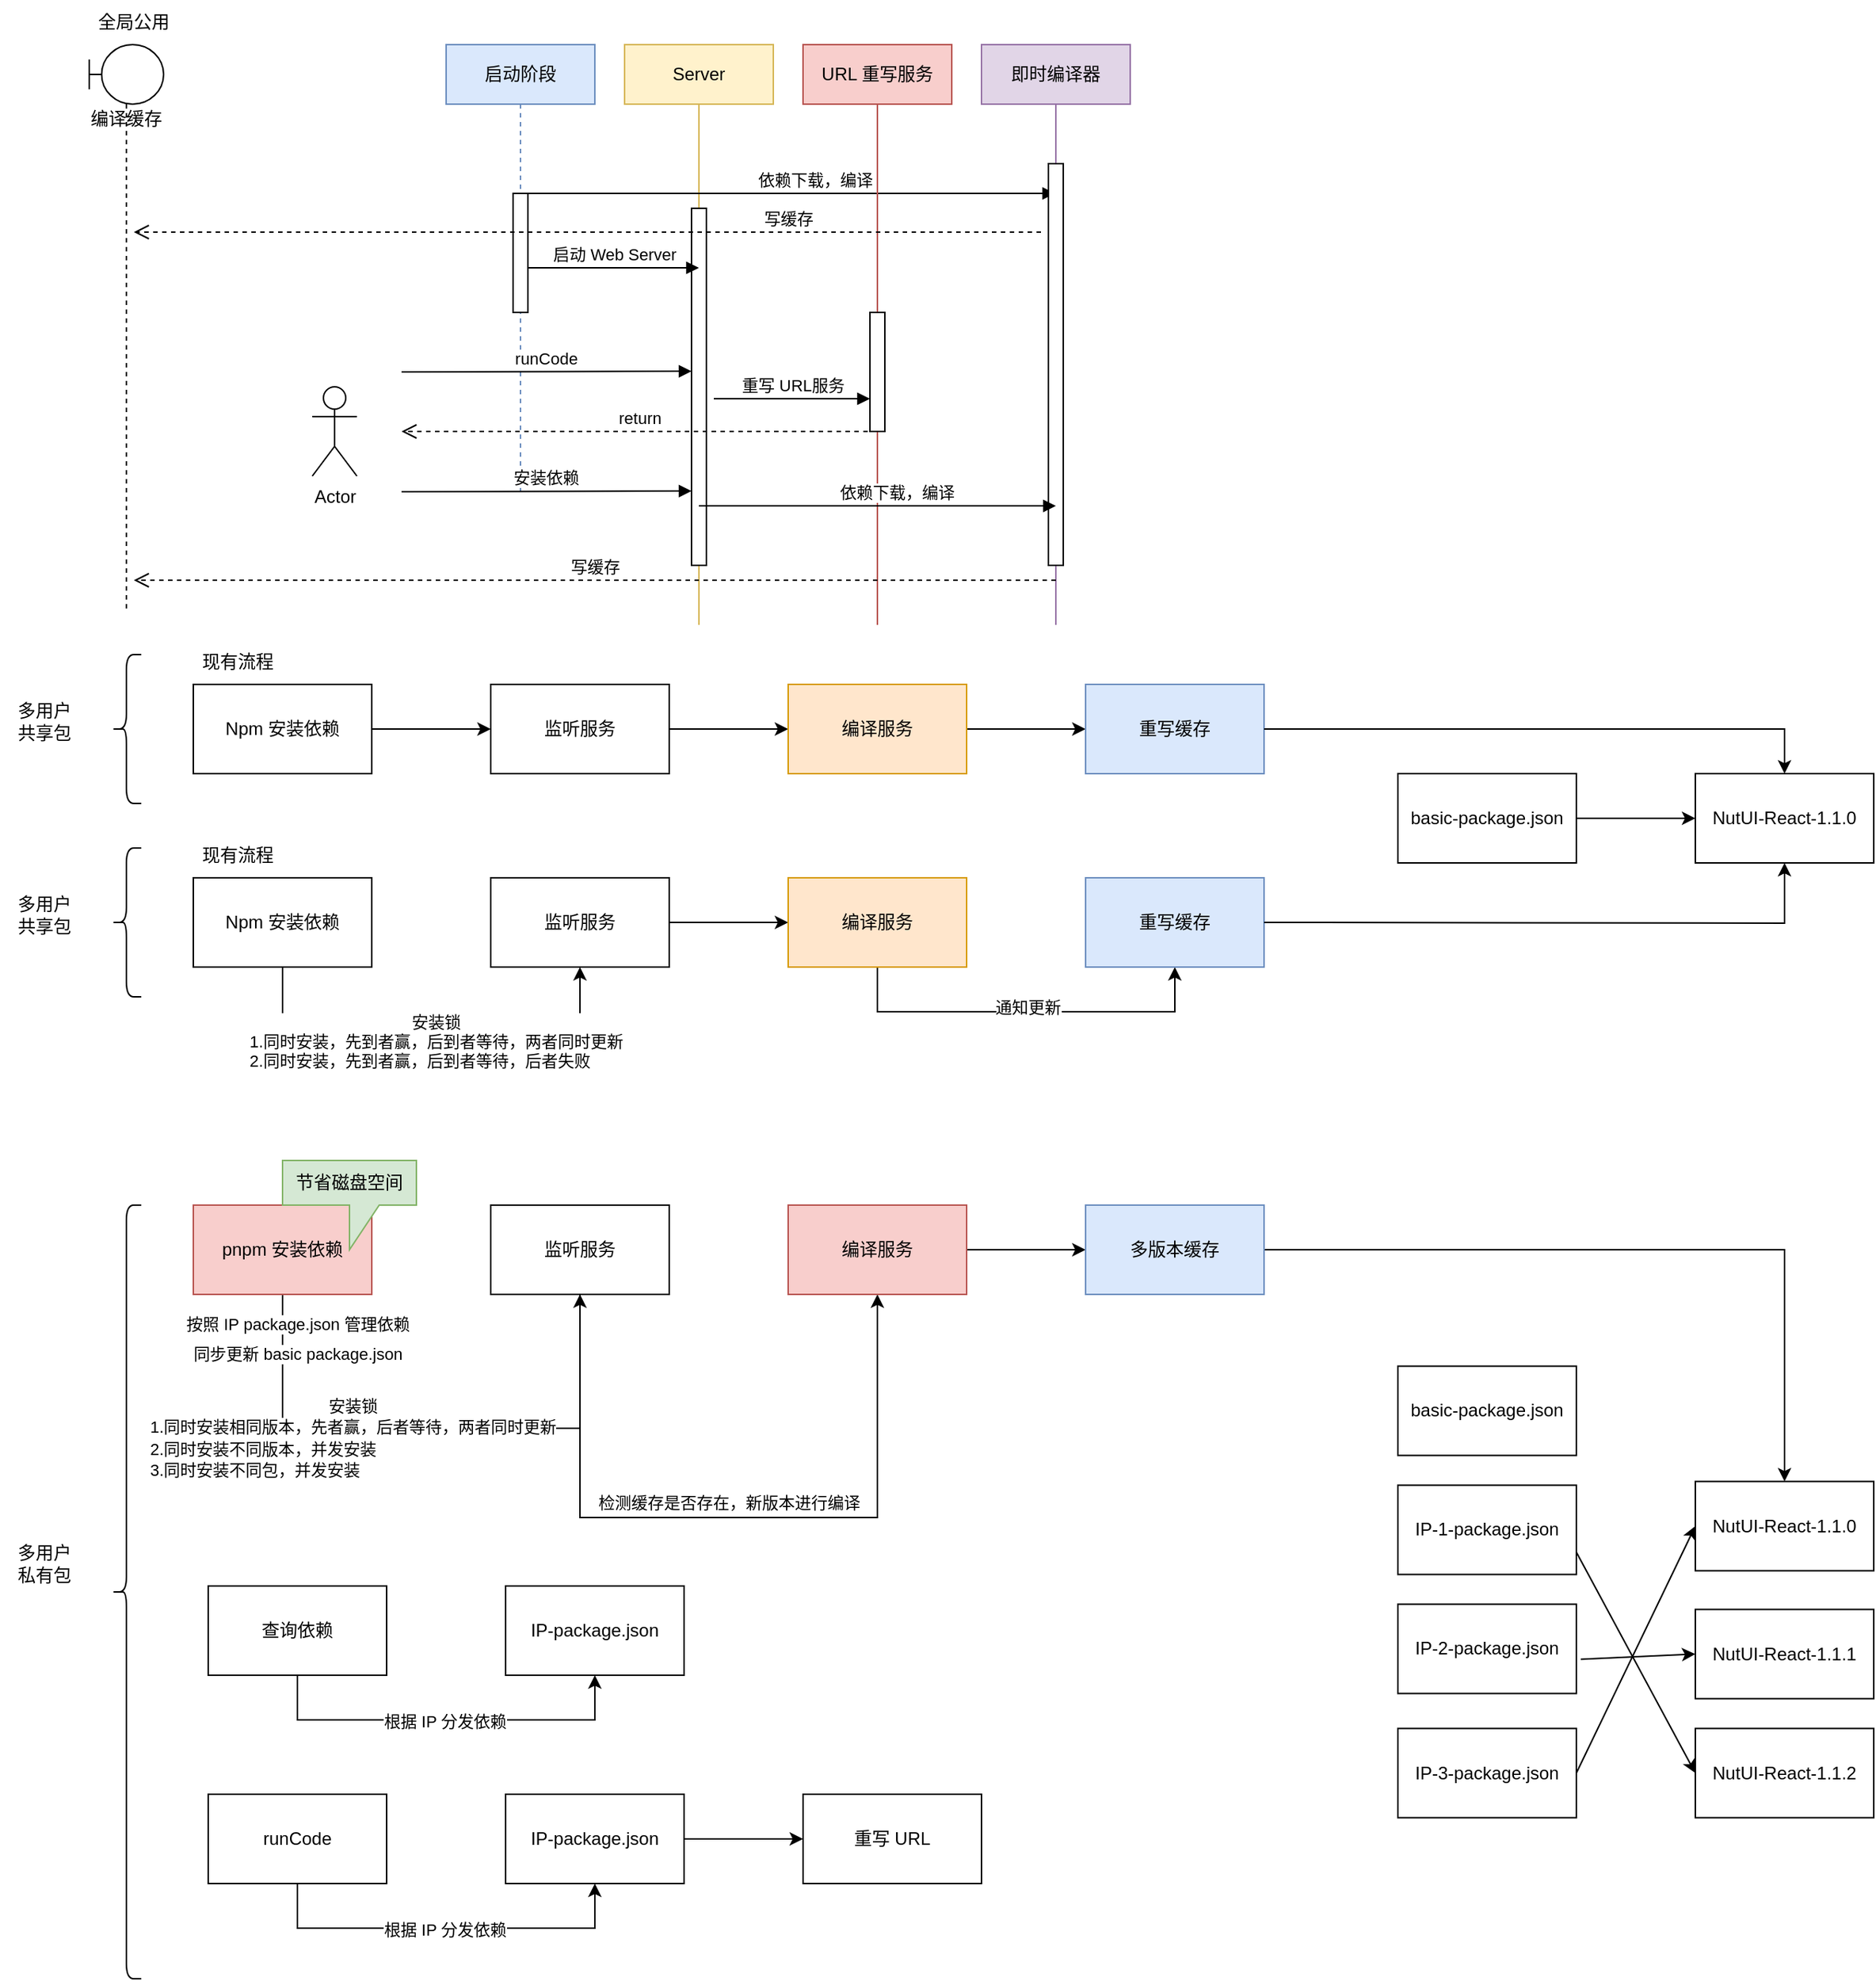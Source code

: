 <mxfile version="17.2.4" type="device"><diagram id="K4vL1ugCjUGACKD1iJtz" name="第 1 页"><mxGraphModel dx="1234" dy="876" grid="1" gridSize="10" guides="1" tooltips="1" connect="1" arrows="1" fold="1" page="1" pageScale="1" pageWidth="827" pageHeight="1169" math="0" shadow="0"><root><mxCell id="0"/><mxCell id="1" parent="0"/><mxCell id="VrzQmj3bja6lAQDx-z7w-9" value="启动阶段" style="shape=umlLifeline;perimeter=lifelinePerimeter;whiteSpace=wrap;html=1;container=1;collapsible=0;recursiveResize=0;outlineConnect=0;fillColor=#dae8fc;strokeColor=#6c8ebf;" vertex="1" parent="1"><mxGeometry x="310" y="560" width="100" height="300" as="geometry"/></mxCell><mxCell id="VrzQmj3bja6lAQDx-z7w-14" value="" style="html=1;points=[];perimeter=orthogonalPerimeter;" vertex="1" parent="VrzQmj3bja6lAQDx-z7w-9"><mxGeometry x="45" y="100" width="10" height="80" as="geometry"/></mxCell><mxCell id="VrzQmj3bja6lAQDx-z7w-35" value="runCode" style="html=1;verticalAlign=bottom;endArrow=block;rounded=0;" edge="1" parent="VrzQmj3bja6lAQDx-z7w-9"><mxGeometry width="80" relative="1" as="geometry"><mxPoint x="-30" y="220" as="sourcePoint"/><mxPoint x="165" y="219.5" as="targetPoint"/></mxGeometry></mxCell><mxCell id="VrzQmj3bja6lAQDx-z7w-10" value="Server" style="shape=umlLifeline;perimeter=lifelinePerimeter;whiteSpace=wrap;html=1;container=1;collapsible=0;recursiveResize=0;outlineConnect=0;lifelineDashed=0;fillColor=#fff2cc;strokeColor=#d6b656;" vertex="1" parent="1"><mxGeometry x="430" y="560" width="100" height="390" as="geometry"/></mxCell><mxCell id="VrzQmj3bja6lAQDx-z7w-16" value="" style="html=1;points=[];perimeter=orthogonalPerimeter;" vertex="1" parent="VrzQmj3bja6lAQDx-z7w-10"><mxGeometry x="45" y="110" width="10" height="240" as="geometry"/></mxCell><mxCell id="VrzQmj3bja6lAQDx-z7w-20" value="重写 URL服务" style="html=1;verticalAlign=bottom;endArrow=block;rounded=0;" edge="1" parent="VrzQmj3bja6lAQDx-z7w-10"><mxGeometry width="80" relative="1" as="geometry"><mxPoint x="60" y="238" as="sourcePoint"/><mxPoint x="165" y="238" as="targetPoint"/></mxGeometry></mxCell><mxCell id="VrzQmj3bja6lAQDx-z7w-40" value="依赖下载，编译" style="html=1;verticalAlign=bottom;endArrow=block;rounded=0;" edge="1" parent="VrzQmj3bja6lAQDx-z7w-10" target="VrzQmj3bja6lAQDx-z7w-12"><mxGeometry x="0.103" width="80" relative="1" as="geometry"><mxPoint x="-70.25" y="100" as="sourcePoint"/><mxPoint x="170.25" y="100" as="targetPoint"/><mxPoint as="offset"/></mxGeometry></mxCell><mxCell id="VrzQmj3bja6lAQDx-z7w-41" value="启动 Web Server" style="html=1;verticalAlign=bottom;endArrow=block;rounded=0;" edge="1" parent="VrzQmj3bja6lAQDx-z7w-10"><mxGeometry width="80" relative="1" as="geometry"><mxPoint x="-65" y="150" as="sourcePoint"/><mxPoint x="50" y="150" as="targetPoint"/></mxGeometry></mxCell><mxCell id="VrzQmj3bja6lAQDx-z7w-11" value="URL 重写服务" style="shape=umlLifeline;perimeter=lifelinePerimeter;whiteSpace=wrap;html=1;container=1;collapsible=0;recursiveResize=0;outlineConnect=0;lifelineDashed=0;fillColor=#f8cecc;strokeColor=#b85450;" vertex="1" parent="1"><mxGeometry x="550" y="560" width="100" height="390" as="geometry"/></mxCell><mxCell id="VrzQmj3bja6lAQDx-z7w-19" value="" style="html=1;points=[];perimeter=orthogonalPerimeter;" vertex="1" parent="VrzQmj3bja6lAQDx-z7w-11"><mxGeometry x="45" y="180" width="10" height="80" as="geometry"/></mxCell><mxCell id="VrzQmj3bja6lAQDx-z7w-12" value="即时编译器" style="shape=umlLifeline;perimeter=lifelinePerimeter;whiteSpace=wrap;html=1;container=1;collapsible=0;recursiveResize=0;outlineConnect=0;lifelineDashed=0;fillColor=#e1d5e7;strokeColor=#9673a6;" vertex="1" parent="1"><mxGeometry x="670" y="560" width="100" height="390" as="geometry"/></mxCell><mxCell id="VrzQmj3bja6lAQDx-z7w-21" value="" style="html=1;points=[];perimeter=orthogonalPerimeter;" vertex="1" parent="VrzQmj3bja6lAQDx-z7w-12"><mxGeometry x="45" y="80" width="10" height="270" as="geometry"/></mxCell><mxCell id="VrzQmj3bja6lAQDx-z7w-27" value="写缓存" style="html=1;verticalAlign=bottom;endArrow=open;dashed=1;endSize=8;rounded=0;" edge="1" parent="VrzQmj3bja6lAQDx-z7w-12"><mxGeometry relative="1" as="geometry"><mxPoint x="-570" y="360" as="targetPoint"/><mxPoint x="50" y="360" as="sourcePoint"/></mxGeometry></mxCell><mxCell id="VrzQmj3bja6lAQDx-z7w-24" value="return" style="html=1;verticalAlign=bottom;endArrow=open;dashed=1;endSize=8;rounded=0;" edge="1" source="VrzQmj3bja6lAQDx-z7w-11" parent="1"><mxGeometry relative="1" as="geometry"><mxPoint x="280" y="820" as="targetPoint"/><mxPoint x="475" y="820" as="sourcePoint"/></mxGeometry></mxCell><mxCell id="VrzQmj3bja6lAQDx-z7w-28" value="编译缓存" style="shape=umlLifeline;participant=umlBoundary;perimeter=lifelinePerimeter;whiteSpace=wrap;html=1;container=1;collapsible=0;recursiveResize=0;verticalAlign=top;spacingTop=36;outlineConnect=0;" vertex="1" parent="1"><mxGeometry x="70" y="560" width="50" height="380" as="geometry"/></mxCell><mxCell id="VrzQmj3bja6lAQDx-z7w-30" value="Actor" style="shape=umlActor;verticalLabelPosition=bottom;verticalAlign=top;html=1;" vertex="1" parent="1"><mxGeometry x="220" y="790" width="30" height="60" as="geometry"/></mxCell><mxCell id="VrzQmj3bja6lAQDx-z7w-32" value="写缓存" style="html=1;verticalAlign=bottom;endArrow=open;dashed=1;endSize=8;rounded=0;" edge="1" parent="1"><mxGeometry x="-0.443" relative="1" as="geometry"><mxPoint x="710" y="686" as="sourcePoint"/><mxPoint x="100" y="686" as="targetPoint"/><Array as="points"><mxPoint x="540" y="686"/></Array><mxPoint as="offset"/></mxGeometry></mxCell><mxCell id="VrzQmj3bja6lAQDx-z7w-36" value="安装依赖" style="html=1;verticalAlign=bottom;endArrow=block;rounded=0;" edge="1" parent="1"><mxGeometry width="80" relative="1" as="geometry"><mxPoint x="280" y="860.5" as="sourcePoint"/><mxPoint x="475" y="860" as="targetPoint"/></mxGeometry></mxCell><mxCell id="VrzQmj3bja6lAQDx-z7w-37" value="依赖下载，编译" style="html=1;verticalAlign=bottom;endArrow=block;rounded=0;entryX=0.5;entryY=0.852;entryDx=0;entryDy=0;entryPerimeter=0;" edge="1" parent="1" source="VrzQmj3bja6lAQDx-z7w-10" target="VrzQmj3bja6lAQDx-z7w-21"><mxGeometry x="0.103" width="80" relative="1" as="geometry"><mxPoint x="502.5" y="870.5" as="sourcePoint"/><mxPoint x="697.5" y="870" as="targetPoint"/><mxPoint as="offset"/></mxGeometry></mxCell><mxCell id="VrzQmj3bja6lAQDx-z7w-38" value="全局公用" style="text;html=1;strokeColor=none;fillColor=none;align=center;verticalAlign=middle;whiteSpace=wrap;rounded=0;" vertex="1" parent="1"><mxGeometry x="70" y="530" width="60" height="30" as="geometry"/></mxCell><mxCell id="VrzQmj3bja6lAQDx-z7w-45" value="" style="edgeStyle=orthogonalEdgeStyle;rounded=0;orthogonalLoop=1;jettySize=auto;html=1;" edge="1" parent="1" source="VrzQmj3bja6lAQDx-z7w-42" target="VrzQmj3bja6lAQDx-z7w-44"><mxGeometry relative="1" as="geometry"><Array as="points"><mxPoint x="200" y="1240"/><mxPoint x="400" y="1240"/></Array></mxGeometry></mxCell><mxCell id="VrzQmj3bja6lAQDx-z7w-89" value="&lt;div&gt;安装锁&lt;/div&gt;1.同时安装，先到者赢，后到者等待，两者同时更新&lt;br&gt;&lt;div style=&quot;text-align: left&quot;&gt;2.同时安装，先到者赢，后到者等待，后者失败&lt;/div&gt;" style="edgeLabel;html=1;align=center;verticalAlign=middle;resizable=0;points=[];" vertex="1" connectable="0" parent="VrzQmj3bja6lAQDx-z7w-45"><mxGeometry x="0.015" y="1" relative="1" as="geometry"><mxPoint y="-9" as="offset"/></mxGeometry></mxCell><mxCell id="VrzQmj3bja6lAQDx-z7w-42" value="Npm 安装依赖" style="rounded=0;whiteSpace=wrap;html=1;" vertex="1" parent="1"><mxGeometry x="140" y="1120" width="120" height="60" as="geometry"/></mxCell><mxCell id="VrzQmj3bja6lAQDx-z7w-47" value="" style="edgeStyle=orthogonalEdgeStyle;rounded=0;orthogonalLoop=1;jettySize=auto;html=1;" edge="1" parent="1" source="VrzQmj3bja6lAQDx-z7w-44" target="VrzQmj3bja6lAQDx-z7w-46"><mxGeometry relative="1" as="geometry"/></mxCell><mxCell id="VrzQmj3bja6lAQDx-z7w-44" value="监听服务" style="rounded=0;whiteSpace=wrap;html=1;" vertex="1" parent="1"><mxGeometry x="340" y="1120" width="120" height="60" as="geometry"/></mxCell><mxCell id="VrzQmj3bja6lAQDx-z7w-57" value="" style="edgeStyle=orthogonalEdgeStyle;rounded=0;orthogonalLoop=1;jettySize=auto;html=1;" edge="1" parent="1" source="VrzQmj3bja6lAQDx-z7w-46" target="VrzQmj3bja6lAQDx-z7w-56"><mxGeometry relative="1" as="geometry"><Array as="points"><mxPoint x="600" y="1210"/><mxPoint x="800" y="1210"/></Array></mxGeometry></mxCell><mxCell id="VrzQmj3bja6lAQDx-z7w-90" value="通知更新" style="edgeLabel;html=1;align=center;verticalAlign=middle;resizable=0;points=[];" vertex="1" connectable="0" parent="VrzQmj3bja6lAQDx-z7w-57"><mxGeometry x="0.008" y="3" relative="1" as="geometry"><mxPoint as="offset"/></mxGeometry></mxCell><mxCell id="VrzQmj3bja6lAQDx-z7w-46" value="编译服务" style="rounded=0;whiteSpace=wrap;html=1;fillColor=#ffe6cc;strokeColor=#d79b00;" vertex="1" parent="1"><mxGeometry x="540" y="1120" width="120" height="60" as="geometry"/></mxCell><mxCell id="VrzQmj3bja6lAQDx-z7w-49" value="" style="rounded=0;whiteSpace=wrap;html=1;" vertex="1" parent="1"><mxGeometry x="540" y="1340" width="120" height="60" as="geometry"/></mxCell><mxCell id="VrzQmj3bja6lAQDx-z7w-52" value="" style="edgeStyle=orthogonalEdgeStyle;rounded=0;orthogonalLoop=1;jettySize=auto;html=1;" edge="1" parent="1" source="VrzQmj3bja6lAQDx-z7w-50" target="VrzQmj3bja6lAQDx-z7w-51"><mxGeometry relative="1" as="geometry"><Array as="points"><mxPoint x="200" y="1490"/><mxPoint x="400" y="1490"/></Array></mxGeometry></mxCell><mxCell id="VrzQmj3bja6lAQDx-z7w-60" value="按照 IP package.json 管理依赖" style="edgeLabel;html=1;align=center;verticalAlign=middle;resizable=0;points=[];" vertex="1" connectable="0" parent="VrzQmj3bja6lAQDx-z7w-52"><mxGeometry x="-0.011" y="-1" relative="1" as="geometry"><mxPoint x="-88" y="-71" as="offset"/></mxGeometry></mxCell><mxCell id="VrzQmj3bja6lAQDx-z7w-50" value="pnpm 安装依赖" style="rounded=0;whiteSpace=wrap;html=1;fillColor=#f8cecc;strokeColor=#b85450;" vertex="1" parent="1"><mxGeometry x="140" y="1340" width="120" height="60" as="geometry"/></mxCell><mxCell id="VrzQmj3bja6lAQDx-z7w-54" value="" style="edgeStyle=orthogonalEdgeStyle;rounded=0;orthogonalLoop=1;jettySize=auto;html=1;" edge="1" parent="1" source="VrzQmj3bja6lAQDx-z7w-51" target="VrzQmj3bja6lAQDx-z7w-53"><mxGeometry relative="1" as="geometry"><Array as="points"><mxPoint x="400" y="1550"/><mxPoint x="600" y="1550"/></Array></mxGeometry></mxCell><mxCell id="VrzQmj3bja6lAQDx-z7w-61" value="检测缓存是否存在，新版本进行编译" style="edgeLabel;html=1;align=center;verticalAlign=middle;resizable=0;points=[];" vertex="1" connectable="0" parent="VrzQmj3bja6lAQDx-z7w-54"><mxGeometry x="-0.016" y="2" relative="1" as="geometry"><mxPoint x="4" y="-8" as="offset"/></mxGeometry></mxCell><mxCell id="VrzQmj3bja6lAQDx-z7w-51" value="监听服务" style="rounded=0;whiteSpace=wrap;html=1;" vertex="1" parent="1"><mxGeometry x="340" y="1340" width="120" height="60" as="geometry"/></mxCell><mxCell id="VrzQmj3bja6lAQDx-z7w-59" value="" style="edgeStyle=orthogonalEdgeStyle;rounded=0;orthogonalLoop=1;jettySize=auto;html=1;" edge="1" parent="1" source="VrzQmj3bja6lAQDx-z7w-53" target="VrzQmj3bja6lAQDx-z7w-58"><mxGeometry relative="1" as="geometry"/></mxCell><mxCell id="VrzQmj3bja6lAQDx-z7w-53" value="编译服务" style="rounded=0;whiteSpace=wrap;html=1;fillColor=#f8cecc;strokeColor=#b85450;" vertex="1" parent="1"><mxGeometry x="540" y="1340" width="120" height="60" as="geometry"/></mxCell><mxCell id="VrzQmj3bja6lAQDx-z7w-56" value="重写缓存" style="rounded=0;whiteSpace=wrap;html=1;fillColor=#dae8fc;strokeColor=#6c8ebf;" vertex="1" parent="1"><mxGeometry x="740" y="1120" width="120" height="60" as="geometry"/></mxCell><mxCell id="VrzQmj3bja6lAQDx-z7w-118" style="edgeStyle=orthogonalEdgeStyle;rounded=0;orthogonalLoop=1;jettySize=auto;html=1;exitX=1;exitY=0.5;exitDx=0;exitDy=0;entryX=0.5;entryY=0;entryDx=0;entryDy=0;" edge="1" parent="1" source="VrzQmj3bja6lAQDx-z7w-58" target="VrzQmj3bja6lAQDx-z7w-96"><mxGeometry relative="1" as="geometry"/></mxCell><mxCell id="VrzQmj3bja6lAQDx-z7w-58" value="多版本缓存" style="rounded=0;whiteSpace=wrap;html=1;fillColor=#dae8fc;strokeColor=#6c8ebf;" vertex="1" parent="1"><mxGeometry x="740" y="1340" width="120" height="60" as="geometry"/></mxCell><mxCell id="VrzQmj3bja6lAQDx-z7w-64" value="" style="edgeStyle=orthogonalEdgeStyle;rounded=0;orthogonalLoop=1;jettySize=auto;html=1;" edge="1" parent="1" source="VrzQmj3bja6lAQDx-z7w-62" target="VrzQmj3bja6lAQDx-z7w-63"><mxGeometry relative="1" as="geometry"><Array as="points"><mxPoint x="210" y="1686"/><mxPoint x="410" y="1686"/></Array></mxGeometry></mxCell><mxCell id="VrzQmj3bja6lAQDx-z7w-65" value="根据 IP 分发依赖" style="edgeLabel;html=1;align=center;verticalAlign=middle;resizable=0;points=[];" vertex="1" connectable="0" parent="VrzQmj3bja6lAQDx-z7w-64"><mxGeometry x="-0.008" y="-1" relative="1" as="geometry"><mxPoint as="offset"/></mxGeometry></mxCell><mxCell id="VrzQmj3bja6lAQDx-z7w-62" value="查询依赖" style="rounded=0;whiteSpace=wrap;html=1;fillColor=default;strokeColor=default;" vertex="1" parent="1"><mxGeometry x="150" y="1596" width="120" height="60" as="geometry"/></mxCell><mxCell id="VrzQmj3bja6lAQDx-z7w-63" value="IP-package.json" style="rounded=0;whiteSpace=wrap;html=1;fillColor=default;strokeColor=default;" vertex="1" parent="1"><mxGeometry x="350" y="1596" width="120" height="60" as="geometry"/></mxCell><mxCell id="VrzQmj3bja6lAQDx-z7w-66" value="" style="edgeStyle=orthogonalEdgeStyle;rounded=0;orthogonalLoop=1;jettySize=auto;html=1;" edge="1" parent="1" source="VrzQmj3bja6lAQDx-z7w-68" target="VrzQmj3bja6lAQDx-z7w-69"><mxGeometry relative="1" as="geometry"><Array as="points"><mxPoint x="210" y="1826"/><mxPoint x="410" y="1826"/></Array></mxGeometry></mxCell><mxCell id="VrzQmj3bja6lAQDx-z7w-67" value="根据 IP 分发依赖" style="edgeLabel;html=1;align=center;verticalAlign=middle;resizable=0;points=[];" vertex="1" connectable="0" parent="VrzQmj3bja6lAQDx-z7w-66"><mxGeometry x="-0.008" y="-1" relative="1" as="geometry"><mxPoint as="offset"/></mxGeometry></mxCell><mxCell id="VrzQmj3bja6lAQDx-z7w-68" value="runCode" style="rounded=0;whiteSpace=wrap;html=1;fillColor=default;strokeColor=default;" vertex="1" parent="1"><mxGeometry x="150" y="1736" width="120" height="60" as="geometry"/></mxCell><mxCell id="VrzQmj3bja6lAQDx-z7w-71" value="" style="edgeStyle=orthogonalEdgeStyle;rounded=0;orthogonalLoop=1;jettySize=auto;html=1;" edge="1" parent="1" source="VrzQmj3bja6lAQDx-z7w-69" target="VrzQmj3bja6lAQDx-z7w-70"><mxGeometry relative="1" as="geometry"/></mxCell><mxCell id="VrzQmj3bja6lAQDx-z7w-69" value="IP-package.json" style="rounded=0;whiteSpace=wrap;html=1;fillColor=default;strokeColor=default;" vertex="1" parent="1"><mxGeometry x="350" y="1736" width="120" height="60" as="geometry"/></mxCell><mxCell id="VrzQmj3bja6lAQDx-z7w-70" value="重写 URL" style="rounded=0;whiteSpace=wrap;html=1;fillColor=default;strokeColor=default;" vertex="1" parent="1"><mxGeometry x="550" y="1736" width="120" height="60" as="geometry"/></mxCell><mxCell id="VrzQmj3bja6lAQDx-z7w-72" value="现有流程" style="text;html=1;strokeColor=none;fillColor=none;align=center;verticalAlign=middle;whiteSpace=wrap;rounded=0;" vertex="1" parent="1"><mxGeometry x="140" y="1090" width="60" height="30" as="geometry"/></mxCell><mxCell id="VrzQmj3bja6lAQDx-z7w-74" value="节省磁盘空间" style="shape=callout;whiteSpace=wrap;html=1;perimeter=calloutPerimeter;fillColor=#d5e8d4;strokeColor=#82b366;" vertex="1" parent="1"><mxGeometry x="200" y="1310" width="90" height="60" as="geometry"/></mxCell><mxCell id="VrzQmj3bja6lAQDx-z7w-75" value="" style="shape=curlyBracket;whiteSpace=wrap;html=1;rounded=1;" vertex="1" parent="1"><mxGeometry x="85" y="1340" width="20" height="520" as="geometry"/></mxCell><mxCell id="VrzQmj3bja6lAQDx-z7w-76" value="多用户&lt;br&gt;私有包" style="text;html=1;strokeColor=none;fillColor=none;align=center;verticalAlign=middle;whiteSpace=wrap;rounded=0;" vertex="1" parent="1"><mxGeometry x="10" y="1566" width="60" height="30" as="geometry"/></mxCell><mxCell id="VrzQmj3bja6lAQDx-z7w-77" value="" style="shape=curlyBracket;whiteSpace=wrap;html=1;rounded=1;" vertex="1" parent="1"><mxGeometry x="85" y="1100" width="20" height="100" as="geometry"/></mxCell><mxCell id="VrzQmj3bja6lAQDx-z7w-78" value="多用户&lt;br&gt;共享包" style="text;html=1;strokeColor=none;fillColor=none;align=center;verticalAlign=middle;whiteSpace=wrap;rounded=0;" vertex="1" parent="1"><mxGeometry x="10" y="1130" width="60" height="30" as="geometry"/></mxCell><mxCell id="VrzQmj3bja6lAQDx-z7w-79" value="" style="edgeStyle=orthogonalEdgeStyle;rounded=0;orthogonalLoop=1;jettySize=auto;html=1;" edge="1" parent="1" source="VrzQmj3bja6lAQDx-z7w-80" target="VrzQmj3bja6lAQDx-z7w-82"><mxGeometry relative="1" as="geometry"/></mxCell><mxCell id="VrzQmj3bja6lAQDx-z7w-80" value="Npm 安装依赖" style="rounded=0;whiteSpace=wrap;html=1;" vertex="1" parent="1"><mxGeometry x="140" y="990" width="120" height="60" as="geometry"/></mxCell><mxCell id="VrzQmj3bja6lAQDx-z7w-81" value="" style="edgeStyle=orthogonalEdgeStyle;rounded=0;orthogonalLoop=1;jettySize=auto;html=1;" edge="1" parent="1" source="VrzQmj3bja6lAQDx-z7w-82" target="VrzQmj3bja6lAQDx-z7w-84"><mxGeometry relative="1" as="geometry"/></mxCell><mxCell id="VrzQmj3bja6lAQDx-z7w-82" value="监听服务" style="rounded=0;whiteSpace=wrap;html=1;" vertex="1" parent="1"><mxGeometry x="340" y="990" width="120" height="60" as="geometry"/></mxCell><mxCell id="VrzQmj3bja6lAQDx-z7w-83" value="" style="edgeStyle=orthogonalEdgeStyle;rounded=0;orthogonalLoop=1;jettySize=auto;html=1;" edge="1" parent="1" source="VrzQmj3bja6lAQDx-z7w-84" target="VrzQmj3bja6lAQDx-z7w-85"><mxGeometry relative="1" as="geometry"/></mxCell><mxCell id="VrzQmj3bja6lAQDx-z7w-84" value="编译服务" style="rounded=0;whiteSpace=wrap;html=1;fillColor=#ffe6cc;strokeColor=#d79b00;" vertex="1" parent="1"><mxGeometry x="540" y="990" width="120" height="60" as="geometry"/></mxCell><mxCell id="VrzQmj3bja6lAQDx-z7w-85" value="重写缓存" style="rounded=0;whiteSpace=wrap;html=1;fillColor=#dae8fc;strokeColor=#6c8ebf;" vertex="1" parent="1"><mxGeometry x="740" y="990" width="120" height="60" as="geometry"/></mxCell><mxCell id="VrzQmj3bja6lAQDx-z7w-86" value="现有流程" style="text;html=1;strokeColor=none;fillColor=none;align=center;verticalAlign=middle;whiteSpace=wrap;rounded=0;" vertex="1" parent="1"><mxGeometry x="140" y="960" width="60" height="30" as="geometry"/></mxCell><mxCell id="VrzQmj3bja6lAQDx-z7w-87" value="" style="shape=curlyBracket;whiteSpace=wrap;html=1;rounded=1;" vertex="1" parent="1"><mxGeometry x="85" y="970" width="20" height="100" as="geometry"/></mxCell><mxCell id="VrzQmj3bja6lAQDx-z7w-88" value="多用户&lt;br&gt;共享包" style="text;html=1;strokeColor=none;fillColor=none;align=center;verticalAlign=middle;whiteSpace=wrap;rounded=0;" vertex="1" parent="1"><mxGeometry x="10" y="1000" width="60" height="30" as="geometry"/></mxCell><mxCell id="VrzQmj3bja6lAQDx-z7w-108" value="" style="edgeStyle=orthogonalEdgeStyle;rounded=0;orthogonalLoop=1;jettySize=auto;html=1;" edge="1" parent="1" source="VrzQmj3bja6lAQDx-z7w-105" target="VrzQmj3bja6lAQDx-z7w-107"><mxGeometry relative="1" as="geometry"/></mxCell><mxCell id="VrzQmj3bja6lAQDx-z7w-105" value="basic-package.json" style="rounded=0;whiteSpace=wrap;html=1;" vertex="1" parent="1"><mxGeometry x="950" y="1050" width="120" height="60" as="geometry"/></mxCell><mxCell id="VrzQmj3bja6lAQDx-z7w-107" value="&lt;span&gt;NutUI-React-1.1.0&lt;/span&gt;" style="whiteSpace=wrap;html=1;rounded=0;" vertex="1" parent="1"><mxGeometry x="1150" y="1050" width="120" height="60" as="geometry"/></mxCell><mxCell id="VrzQmj3bja6lAQDx-z7w-110" value="同步更新 basic package.json" style="edgeLabel;html=1;align=center;verticalAlign=middle;resizable=0;points=[];" vertex="1" connectable="0" parent="1"><mxGeometry x="210" y="1440" as="geometry"/></mxCell><mxCell id="VrzQmj3bja6lAQDx-z7w-111" value="&lt;div style=&quot;color: rgb(0 , 0 , 0) ; font-family: &amp;#34;helvetica&amp;#34; ; font-size: 11px ; font-style: normal ; font-weight: 400 ; letter-spacing: normal ; text-align: center ; text-indent: 0px ; text-transform: none ; word-spacing: 0px&quot;&gt;安装锁&lt;/div&gt;&lt;span style=&quot;color: rgb(0 , 0 , 0) ; font-family: &amp;#34;helvetica&amp;#34; ; font-size: 11px ; font-style: normal ; font-weight: 400 ; letter-spacing: normal ; text-align: center ; text-indent: 0px ; text-transform: none ; word-spacing: 0px ; background-color: rgb(255 , 255 , 255) ; display: inline ; float: none&quot;&gt;1.同时安装相同版本，先者赢，后者等待，两者同时更新&lt;br&gt;2.同时安装不同版本，并发安装&lt;br&gt;3.同时安装不同包，并发安装&lt;br&gt;&lt;/span&gt;" style="text;whiteSpace=wrap;html=1;" vertex="1" parent="1"><mxGeometry x="109" y="1461.75" width="280" height="44.25" as="geometry"/></mxCell><mxCell id="VrzQmj3bja6lAQDx-z7w-117" value="" style="group" vertex="1" connectable="0" parent="1"><mxGeometry x="950" y="1448.25" width="320" height="303.5" as="geometry"/></mxCell><mxCell id="VrzQmj3bja6lAQDx-z7w-91" value="basic-package.json" style="rounded=0;whiteSpace=wrap;html=1;" vertex="1" parent="VrzQmj3bja6lAQDx-z7w-117"><mxGeometry width="120" height="60" as="geometry"/></mxCell><mxCell id="VrzQmj3bja6lAQDx-z7w-92" value="IP-1-package.json" style="rounded=0;whiteSpace=wrap;html=1;" vertex="1" parent="VrzQmj3bja6lAQDx-z7w-117"><mxGeometry y="80" width="120" height="60" as="geometry"/></mxCell><mxCell id="VrzQmj3bja6lAQDx-z7w-93" value="IP-2-package.json" style="rounded=0;whiteSpace=wrap;html=1;" vertex="1" parent="VrzQmj3bja6lAQDx-z7w-117"><mxGeometry y="160" width="120" height="60" as="geometry"/></mxCell><mxCell id="VrzQmj3bja6lAQDx-z7w-94" value="IP-3-package.json" style="rounded=0;whiteSpace=wrap;html=1;" vertex="1" parent="VrzQmj3bja6lAQDx-z7w-117"><mxGeometry y="243.5" width="120" height="60" as="geometry"/></mxCell><mxCell id="VrzQmj3bja6lAQDx-z7w-96" value="NutUI-React-1.1.0" style="rounded=0;whiteSpace=wrap;html=1;" vertex="1" parent="VrzQmj3bja6lAQDx-z7w-117"><mxGeometry x="200" y="77.5" width="120" height="60" as="geometry"/></mxCell><mxCell id="VrzQmj3bja6lAQDx-z7w-97" value="NutUI-React-1.1.1" style="rounded=0;whiteSpace=wrap;html=1;" vertex="1" parent="VrzQmj3bja6lAQDx-z7w-117"><mxGeometry x="200" y="163.5" width="120" height="60" as="geometry"/></mxCell><mxCell id="VrzQmj3bja6lAQDx-z7w-98" value="NutUI-React-1.1.2" style="rounded=0;whiteSpace=wrap;html=1;" vertex="1" parent="VrzQmj3bja6lAQDx-z7w-117"><mxGeometry x="200" y="243.5" width="120" height="60" as="geometry"/></mxCell><mxCell id="VrzQmj3bja6lAQDx-z7w-102" value="" style="endArrow=classic;html=1;rounded=0;exitX=1;exitY=0.75;exitDx=0;exitDy=0;entryX=0;entryY=0.5;entryDx=0;entryDy=0;" edge="1" parent="VrzQmj3bja6lAQDx-z7w-117" source="VrzQmj3bja6lAQDx-z7w-92" target="VrzQmj3bja6lAQDx-z7w-98"><mxGeometry width="50" height="50" relative="1" as="geometry"><mxPoint x="100" y="81" as="sourcePoint"/><mxPoint x="220" y="226" as="targetPoint"/></mxGeometry></mxCell><mxCell id="VrzQmj3bja6lAQDx-z7w-103" value="" style="endArrow=classic;html=1;rounded=0;exitX=1.025;exitY=0.617;exitDx=0;exitDy=0;exitPerimeter=0;entryX=0;entryY=0.5;entryDx=0;entryDy=0;" edge="1" parent="VrzQmj3bja6lAQDx-z7w-117" source="VrzQmj3bja6lAQDx-z7w-93" target="VrzQmj3bja6lAQDx-z7w-97"><mxGeometry width="50" height="50" relative="1" as="geometry"><mxPoint x="100" y="161" as="sourcePoint"/><mxPoint x="240" y="236" as="targetPoint"/></mxGeometry></mxCell><mxCell id="VrzQmj3bja6lAQDx-z7w-104" value="" style="endArrow=classic;html=1;rounded=0;exitX=1;exitY=0.5;exitDx=0;exitDy=0;entryX=0;entryY=0.5;entryDx=0;entryDy=0;" edge="1" parent="VrzQmj3bja6lAQDx-z7w-117" source="VrzQmj3bja6lAQDx-z7w-94" target="VrzQmj3bja6lAQDx-z7w-96"><mxGeometry width="50" height="50" relative="1" as="geometry"><mxPoint x="103" y="233.02" as="sourcePoint"/><mxPoint x="231" y="152" as="targetPoint"/></mxGeometry></mxCell><mxCell id="VrzQmj3bja6lAQDx-z7w-119" style="edgeStyle=orthogonalEdgeStyle;rounded=0;orthogonalLoop=1;jettySize=auto;html=1;exitX=1;exitY=0.5;exitDx=0;exitDy=0;entryX=0.5;entryY=0;entryDx=0;entryDy=0;" edge="1" parent="1" source="VrzQmj3bja6lAQDx-z7w-85" target="VrzQmj3bja6lAQDx-z7w-107"><mxGeometry relative="1" as="geometry"><mxPoint x="870" y="1380" as="sourcePoint"/><mxPoint x="1220" y="980" as="targetPoint"/></mxGeometry></mxCell><mxCell id="VrzQmj3bja6lAQDx-z7w-120" style="edgeStyle=orthogonalEdgeStyle;rounded=0;orthogonalLoop=1;jettySize=auto;html=1;exitX=1;exitY=0.5;exitDx=0;exitDy=0;entryX=0.5;entryY=1;entryDx=0;entryDy=0;" edge="1" parent="1" target="VrzQmj3bja6lAQDx-z7w-107"><mxGeometry relative="1" as="geometry"><mxPoint x="860" y="1150" as="sourcePoint"/><mxPoint x="1210" y="1180" as="targetPoint"/></mxGeometry></mxCell></root></mxGraphModel></diagram></mxfile>